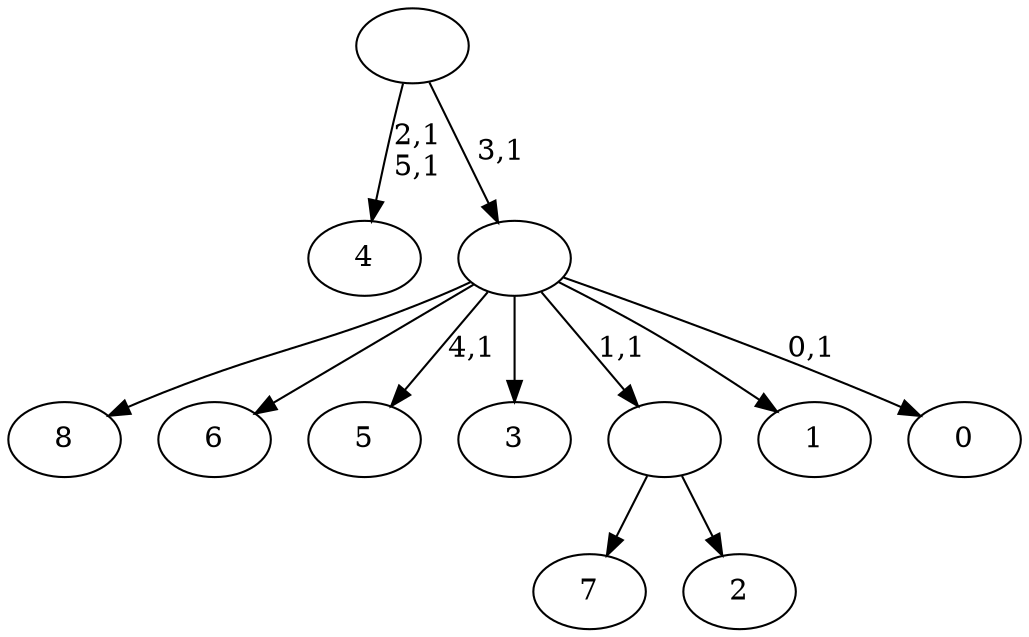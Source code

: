 digraph T {
	15 [label="8"]
	14 [label="7"]
	13 [label="6"]
	12 [label="5"]
	10 [label="4"]
	7 [label="3"]
	6 [label="2"]
	5 [label=""]
	4 [label="1"]
	3 [label="0"]
	1 [label=""]
	0 [label=""]
	5 -> 14 [label=""]
	5 -> 6 [label=""]
	1 -> 3 [label="0,1"]
	1 -> 12 [label="4,1"]
	1 -> 15 [label=""]
	1 -> 13 [label=""]
	1 -> 7 [label=""]
	1 -> 5 [label="1,1"]
	1 -> 4 [label=""]
	0 -> 10 [label="2,1\n5,1"]
	0 -> 1 [label="3,1"]
}
